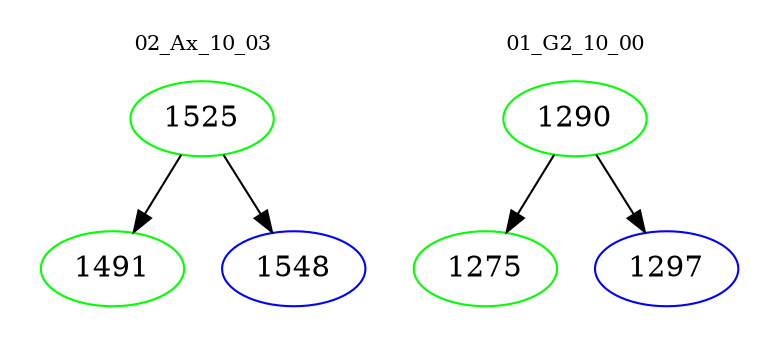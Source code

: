 digraph{
subgraph cluster_0 {
color = white
label = "02_Ax_10_03";
fontsize=10;
T0_1525 [label="1525", color="green"]
T0_1525 -> T0_1491 [color="black"]
T0_1491 [label="1491", color="green"]
T0_1525 -> T0_1548 [color="black"]
T0_1548 [label="1548", color="blue"]
}
subgraph cluster_1 {
color = white
label = "01_G2_10_00";
fontsize=10;
T1_1290 [label="1290", color="green"]
T1_1290 -> T1_1275 [color="black"]
T1_1275 [label="1275", color="green"]
T1_1290 -> T1_1297 [color="black"]
T1_1297 [label="1297", color="blue"]
}
}
